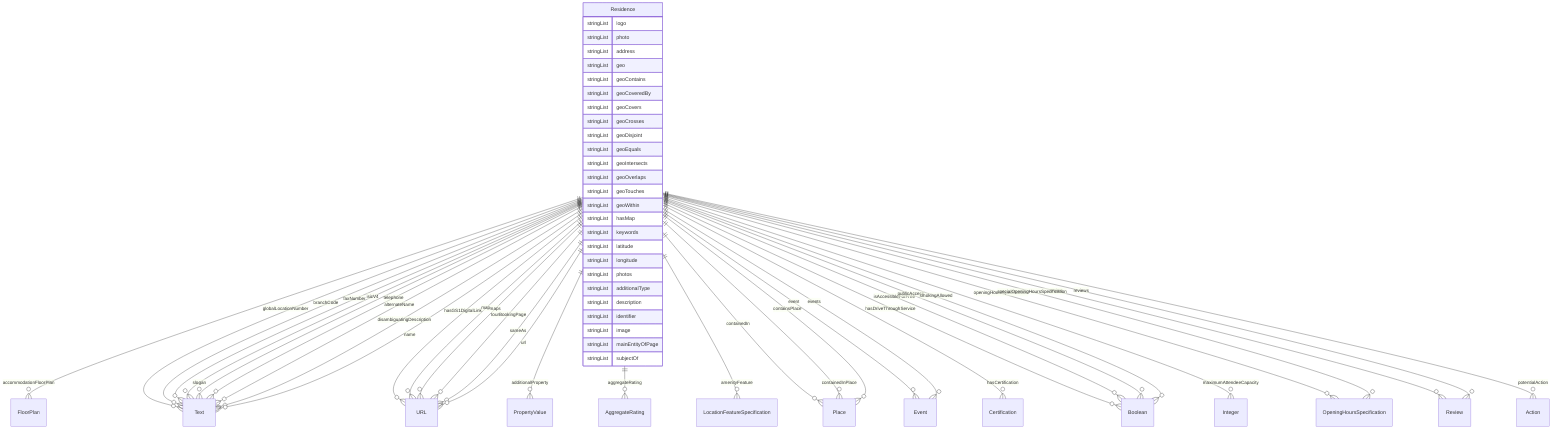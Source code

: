 erDiagram
Residence {
    stringList logo  
    stringList photo  
    stringList address  
    stringList geo  
    stringList geoContains  
    stringList geoCoveredBy  
    stringList geoCovers  
    stringList geoCrosses  
    stringList geoDisjoint  
    stringList geoEquals  
    stringList geoIntersects  
    stringList geoOverlaps  
    stringList geoTouches  
    stringList geoWithin  
    stringList hasMap  
    stringList keywords  
    stringList latitude  
    stringList longitude  
    stringList photos  
    stringList additionalType  
    stringList description  
    stringList identifier  
    stringList image  
    stringList mainEntityOfPage  
    stringList subjectOf  
}

Residence ||--}o FloorPlan : "accommodationFloorPlan"
Residence ||--}o Text : "globalLocationNumber"
Residence ||--}o URL : "hasGS1DigitalLink"
Residence ||--}o PropertyValue : "additionalProperty"
Residence ||--}o AggregateRating : "aggregateRating"
Residence ||--}o LocationFeatureSpecification : "amenityFeature"
Residence ||--}o Text : "branchCode"
Residence ||--}o Place : "containedIn"
Residence ||--}o Place : "containedInPlace"
Residence ||--}o Place : "containsPlace"
Residence ||--}o Event : "event"
Residence ||--}o Event : "events"
Residence ||--}o Text : "faxNumber"
Residence ||--}o Certification : "hasCertification"
Residence ||--}o Boolean : "hasDriveThroughService"
Residence ||--}o Boolean : "isAccessibleForFree"
Residence ||--}o Text : "isicV4"
Residence ||--}o URL : "map"
Residence ||--}o URL : "maps"
Residence ||--}o Integer : "maximumAttendeeCapacity"
Residence ||--}o OpeningHoursSpecification : "openingHoursSpecification"
Residence ||--}o Boolean : "publicAccess"
Residence ||--}o Review : "review"
Residence ||--}o Review : "reviews"
Residence ||--}o Text : "slogan"
Residence ||--}o Boolean : "smokingAllowed"
Residence ||--}o OpeningHoursSpecification : "specialOpeningHoursSpecification"
Residence ||--}o Text : "telephone"
Residence ||--}o URL : "tourBookingPage"
Residence ||--}o Text : "alternateName"
Residence ||--}o Text : "disambiguatingDescription"
Residence ||--}o Text : "name"
Residence ||--}o URL : "sameAs"
Residence ||--}o Action : "potentialAction"
Residence ||--}o URL : "url"